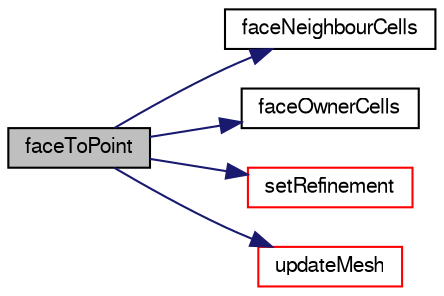 digraph "faceToPoint"
{
  bgcolor="transparent";
  edge [fontname="FreeSans",fontsize="10",labelfontname="FreeSans",labelfontsize="10"];
  node [fontname="FreeSans",fontsize="10",shape=record];
  rankdir="LR";
  Node454 [label="faceToPoint",height=0.2,width=0.4,color="black", fillcolor="grey75", style="filled", fontcolor="black"];
  Node454 -> Node455 [color="midnightblue",fontsize="10",style="solid",fontname="FreeSans"];
  Node455 [label="faceNeighbourCells",height=0.2,width=0.4,color="black",URL="$a21726.html#aa984e50440d382c51910a0e5fd6ff41e",tooltip="Per face, per point (faceCentre) or triangle (faceDiag) "];
  Node454 -> Node456 [color="midnightblue",fontsize="10",style="solid",fontname="FreeSans"];
  Node456 [label="faceOwnerCells",height=0.2,width=0.4,color="black",URL="$a21726.html#a9f1c7f1c10644c253fdded211e0da97c",tooltip="Per face, per point (faceCentre) or triangle (faceDiag) "];
  Node454 -> Node457 [color="midnightblue",fontsize="10",style="solid",fontname="FreeSans"];
  Node457 [label="setRefinement",height=0.2,width=0.4,color="red",URL="$a21726.html#aeb1123afb6f39d7eb332698e53fc5610",tooltip="Insert all changes into meshMod to convert the polyMesh into. "];
  Node454 -> Node905 [color="midnightblue",fontsize="10",style="solid",fontname="FreeSans"];
  Node905 [label="updateMesh",height=0.2,width=0.4,color="red",URL="$a21726.html#ad57565956fd4064299f4bd3c4eebb1d4",tooltip="Force recalculation of locally stored data on topological change. "];
}
